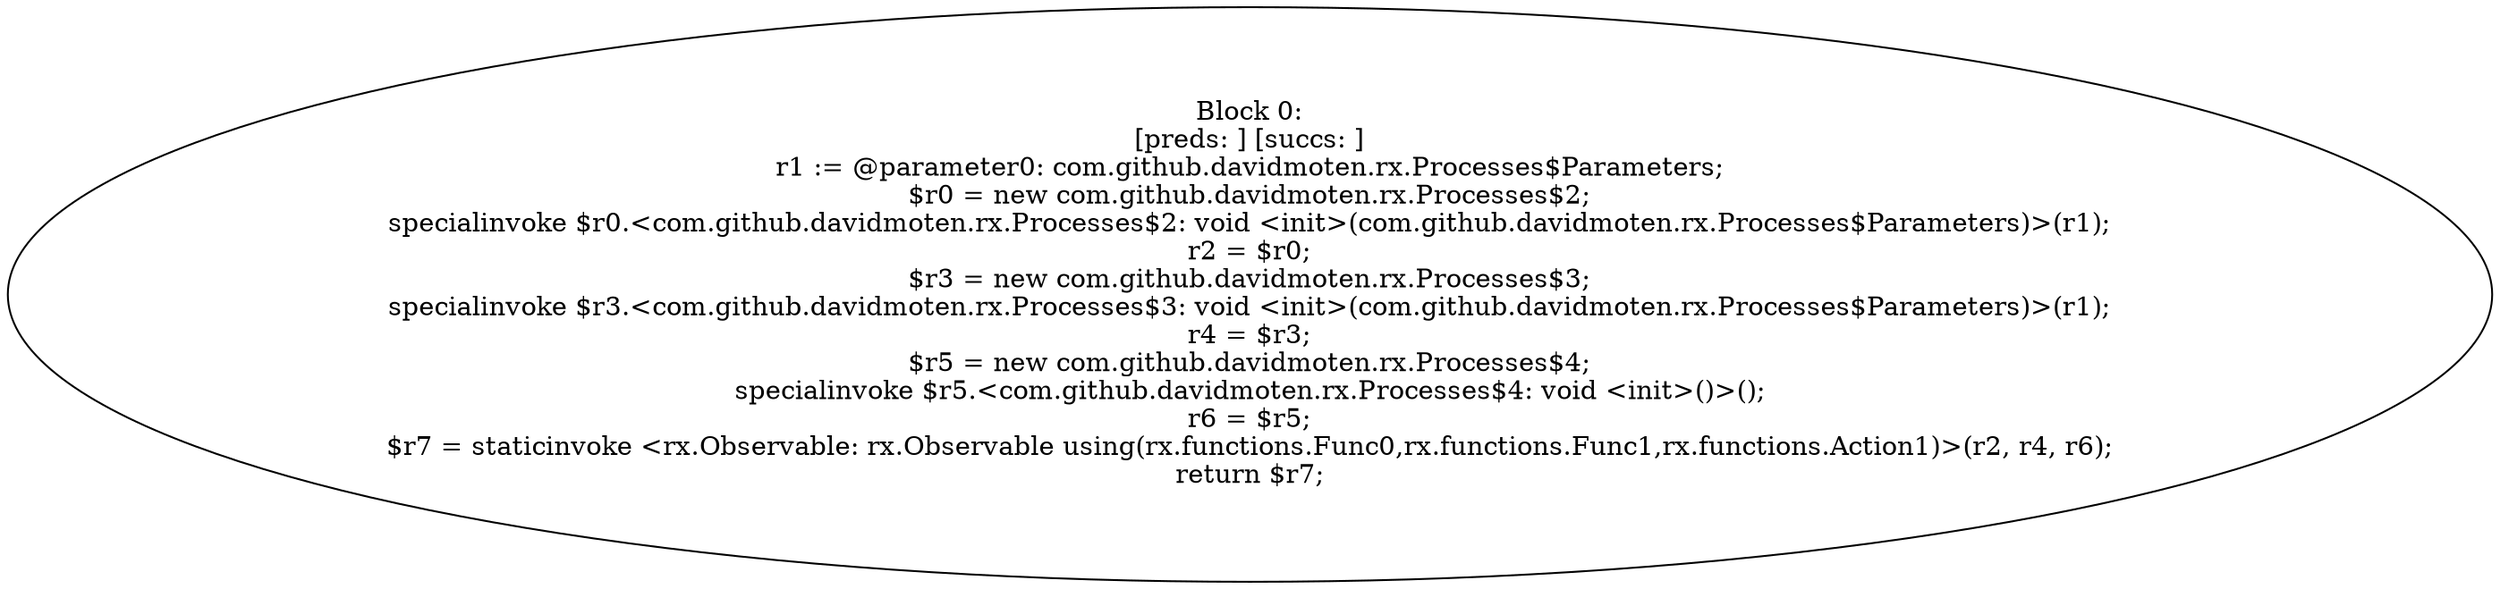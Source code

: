 digraph "unitGraph" {
    "Block 0:
[preds: ] [succs: ]
r1 := @parameter0: com.github.davidmoten.rx.Processes$Parameters;
$r0 = new com.github.davidmoten.rx.Processes$2;
specialinvoke $r0.<com.github.davidmoten.rx.Processes$2: void <init>(com.github.davidmoten.rx.Processes$Parameters)>(r1);
r2 = $r0;
$r3 = new com.github.davidmoten.rx.Processes$3;
specialinvoke $r3.<com.github.davidmoten.rx.Processes$3: void <init>(com.github.davidmoten.rx.Processes$Parameters)>(r1);
r4 = $r3;
$r5 = new com.github.davidmoten.rx.Processes$4;
specialinvoke $r5.<com.github.davidmoten.rx.Processes$4: void <init>()>();
r6 = $r5;
$r7 = staticinvoke <rx.Observable: rx.Observable using(rx.functions.Func0,rx.functions.Func1,rx.functions.Action1)>(r2, r4, r6);
return $r7;
"
}
